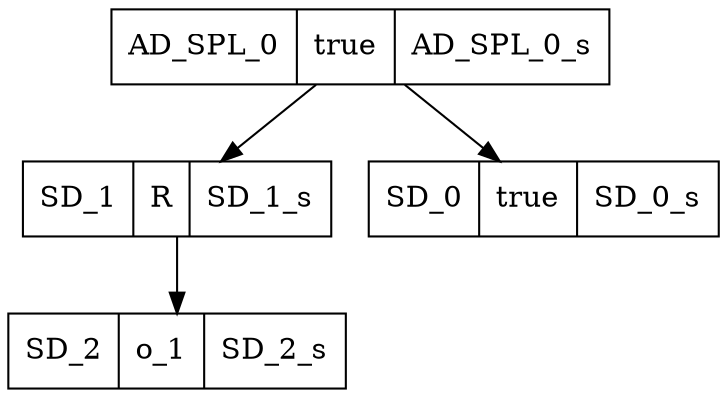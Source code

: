 digraph graphname {
AD_SPL_0[shape=record, label="{{AD_SPL_0|true|AD_SPL_0_s}}"];
SD_1[shape=record, label="{{SD_1|R|SD_1_s}}"];
SD_2[shape=record, label="{{SD_2|o_1|SD_2_s}}"];
SD_0[shape=record, label="{{SD_0|true|SD_0_s}}"];
AD_SPL_0 -> SD_1;
SD_1 -> SD_2;
AD_SPL_0 -> SD_0;
}
